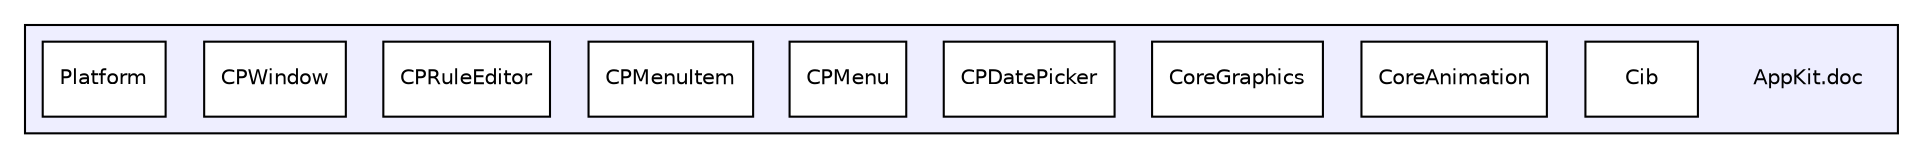 digraph "AppKit.doc" {
  compound=true
  node [ fontsize="10", fontname="Helvetica"];
  edge [ labelfontsize="10", labelfontname="Helvetica"];
  subgraph clusterdir_0e4e8176c2dd688a0cdab60948de03e6 {
    graph [ bgcolor="#eeeeff", pencolor="black", label="" URL="dir_0e4e8176c2dd688a0cdab60948de03e6.html"];
    dir_0e4e8176c2dd688a0cdab60948de03e6 [shape=plaintext label="AppKit.doc"];
    dir_a1717cf512578614ad7c3c15914d8051 [shape=box label="Cib" color="black" fillcolor="white" style="filled" URL="dir_a1717cf512578614ad7c3c15914d8051.html"];
    dir_347edab74ba24688d98f8374ee096b05 [shape=box label="CoreAnimation" color="black" fillcolor="white" style="filled" URL="dir_347edab74ba24688d98f8374ee096b05.html"];
    dir_1e4624592057764afc4a4a7e212c8f75 [shape=box label="CoreGraphics" color="black" fillcolor="white" style="filled" URL="dir_1e4624592057764afc4a4a7e212c8f75.html"];
    dir_18f140f0c1e8b162caccfea81d2179cd [shape=box label="CPDatePicker" color="black" fillcolor="white" style="filled" URL="dir_18f140f0c1e8b162caccfea81d2179cd.html"];
    dir_92408d2365f141ab5c1b7edc78b82f1b [shape=box label="CPMenu" color="black" fillcolor="white" style="filled" URL="dir_92408d2365f141ab5c1b7edc78b82f1b.html"];
    dir_3c0647b5cc10a66ec823370bf2a2516f [shape=box label="CPMenuItem" color="black" fillcolor="white" style="filled" URL="dir_3c0647b5cc10a66ec823370bf2a2516f.html"];
    dir_fc132eb981070bff01114b7499547a3a [shape=box label="CPRuleEditor" color="black" fillcolor="white" style="filled" URL="dir_fc132eb981070bff01114b7499547a3a.html"];
    dir_283af5193e6c45ea3f016e5258965c2d [shape=box label="CPWindow" color="black" fillcolor="white" style="filled" URL="dir_283af5193e6c45ea3f016e5258965c2d.html"];
    dir_1b0450e5749dadee06d48aab150b21d3 [shape=box label="Platform" color="black" fillcolor="white" style="filled" URL="dir_1b0450e5749dadee06d48aab150b21d3.html"];
  }
}
